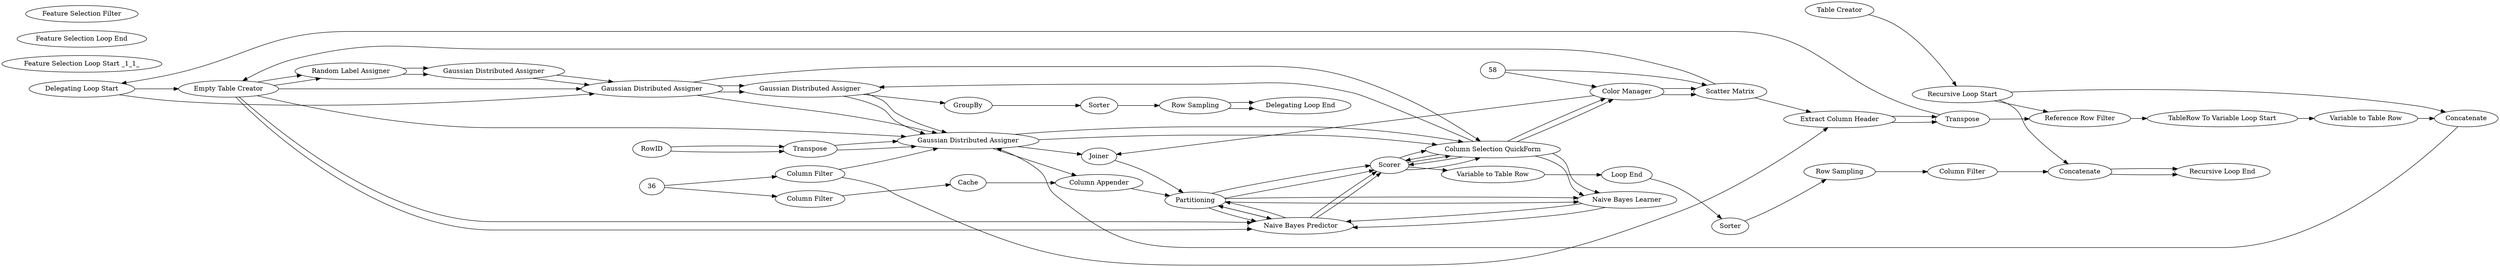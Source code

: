 digraph {
	2 [label="Delegating Loop Start"]
	3 [label="Delegating Loop End"]
	6 [label="Extract Column Header"]
	7 [label=Transpose]
	11 [label="Counting Loop Start"]
	14 [label="Row Sampling"]
	15 [label="Column Filter"]
	16 [label="Column Filter"]
	18 [label="Loop End"]
	21 [label=Joiner]
	26 [label="Variable To TableColumn"]
	27 [label=GroupBy]
	28 [label=Sorter]
	29 [label="Row Sampling"]
	17 [label="Reference Column Filter"]
	19 [label=Transpose]
	20 [label=RowID]
	33 [label="Column Filter"]
	6 [label="Extract Column Header"]
	7 [label=Transpose]
	35 [label="Column Filter"]
	11 [label="Empty Table Creator"]
	12 [label="Random Label Assigner"]
	13 [label="Gaussian Distributed Assigner"]
	14 [label="Gaussian Distributed Assigner"]
	15 [label="Color Manager"]
	16 [label="Scatter Matrix"]
	17 [label="Gaussian Distributed Assigner"]
	18 [label="Gaussian Distributed Assigner"]
	23 [label="Counting Loop Start"]
	24 [label="Random Number Assigner"]
	25 [label="Loop End _Column Append_"]
	26 [label=Joiner]
	39 [label="Table Creator"]
	17 [label="Reference Column Filter"]
	19 [label=Transpose]
	20 [label=RowID]
	41 [label="TableRow To Variable Loop Start"]
	44 [label="Reference Row Filter"]
	45 [label=Concatenate]
	22 [label="Naive Bayes Learner"]
	23 [label="Naive Bayes Predictor"]
	24 [label=Partitioning]
	25 [label=Scorer]
	26 [label="Column Selection QuickForm"]
	49 [label="Loop End"]
	51 [label=Sorter]
	52 [label="Row Sampling"]
	53 [label="Column Filter"]
	54 [label=Concatenate]
	56 [label="Column Appender"]
	57 [label=Cache]
	11 [label="Empty Table Creator"]
	12 [label="Random Label Assigner"]
	13 [label="Gaussian Distributed Assigner"]
	14 [label="Gaussian Distributed Assigner"]
	15 [label="Color Manager"]
	16 [label="Scatter Matrix"]
	17 [label="Gaussian Distributed Assigner"]
	18 [label="Gaussian Distributed Assigner"]
	23 [label="Counting Loop Start"]
	24 [label="Random Number Assigner"]
	25 [label="Loop End _Column Append_"]
	26 [label=Joiner]
	22 [label="Naive Bayes Learner"]
	23 [label="Naive Bayes Predictor"]
	24 [label=Partitioning]
	25 [label=Scorer]
	26 [label="Column Selection QuickForm"]
	60 [label="Recursive Loop Start"]
	61 [label="Recursive Loop End"]
	62 [label="Variable to Table Row"]
	63 [label="Variable to Table Row"]
	64 [label="Feature Selection Loop Start _1_1_"]
	65 [label="Feature Selection Loop End"]
	66 [label="Feature Selection Filter"]
	6 -> 7
	19 -> 17
	20 -> 19
	6 -> 7
	11 -> 12
	11 -> 23
	12 -> 13
	13 -> 14
	14 -> 18
	15 -> 16
	17 -> 26
	18 -> 17
	23 -> 24
	24 -> 25
	25 -> 26
	26 -> 15
	19 -> 17
	20 -> 19
	22 -> 23
	23 -> 25
	24 -> 22
	24 -> 23
	26 -> 25
	26 -> 22
	11 -> 12
	11 -> 23
	12 -> 13
	13 -> 14
	14 -> 18
	15 -> 16
	17 -> 26
	18 -> 17
	23 -> 24
	24 -> 25
	25 -> 26
	26 -> 15
	22 -> 23
	23 -> 25
	24 -> 22
	24 -> 23
	26 -> 25
	26 -> 22
	2 -> 11
	2 -> 14
	7 -> 2
	11 -> 14
	11 -> 17
	14 -> 17
	14 -> 26
	15 -> 21
	16 -> 6
	16 -> 11
	18 -> 27
	21 -> 24
	26 -> 18
	27 -> 28
	28 -> 29
	29 -> 3
	29 -> 3
	17 -> 21
	33 -> 6
	33 -> 17
	7 -> 44
	35 -> 57
	36 -> 33
	36 -> 35
	39 -> 60
	17 -> 56
	41 -> 62
	44 -> 41
	45 -> 17
	25 -> 63
	49 -> 51
	51 -> 52
	52 -> 53
	53 -> 54
	54 -> 61
	54 -> 61
	56 -> 24
	57 -> 56
	58 -> 16
	58 -> 15
	25 -> 26
	60 -> 54
	60 -> 44
	60 -> 45
	62 -> 45
	63 -> 49
	rankdir=LR
}

